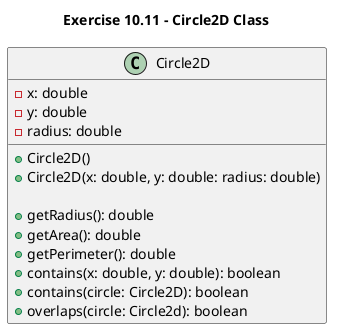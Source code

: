 @startuml Exercise10.11
title Exercise 10.11 - Circle2D Class
class Circle2D {
    -x: double
    -y: double
    -radius: double

    +Circle2D()
    +Circle2D(x: double, y: double: radius: double)

    +getRadius(): double
    +getArea(): double
    +getPerimeter(): double
    +contains(x: double, y: double): boolean
    +contains(circle: Circle2D): boolean
    +overlaps(circle: Circle2d): boolean
}
@enduml
